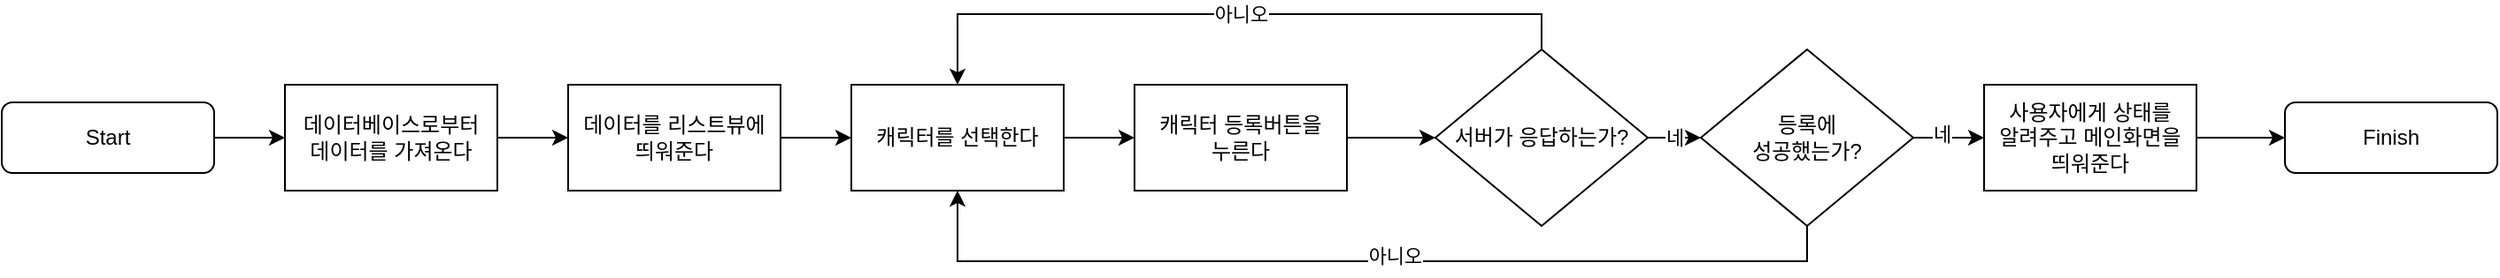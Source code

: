 <mxfile version="15.9.6" type="device"><diagram id="C5RBs43oDa-KdzZeNtuy" name="Page-1"><mxGraphModel dx="1013" dy="610" grid="1" gridSize="10" guides="1" tooltips="1" connect="1" arrows="1" fold="1" page="1" pageScale="1" pageWidth="827" pageHeight="1169" math="0" shadow="0"><root><mxCell id="WIyWlLk6GJQsqaUBKTNV-0"/><mxCell id="WIyWlLk6GJQsqaUBKTNV-1" parent="WIyWlLk6GJQsqaUBKTNV-0"/><mxCell id="lwwBPK2pPkFNokClA7Wx-1" style="edgeStyle=orthogonalEdgeStyle;rounded=0;orthogonalLoop=1;jettySize=auto;html=1;entryX=0;entryY=0.5;entryDx=0;entryDy=0;" edge="1" parent="WIyWlLk6GJQsqaUBKTNV-1" source="WIyWlLk6GJQsqaUBKTNV-3" target="lwwBPK2pPkFNokClA7Wx-0"><mxGeometry relative="1" as="geometry"/></mxCell><mxCell id="WIyWlLk6GJQsqaUBKTNV-3" value="Start" style="rounded=1;whiteSpace=wrap;html=1;fontSize=12;glass=0;strokeWidth=1;shadow=0;" parent="WIyWlLk6GJQsqaUBKTNV-1" vertex="1"><mxGeometry x="40" y="80" width="120" height="40" as="geometry"/></mxCell><mxCell id="lwwBPK2pPkFNokClA7Wx-3" value="" style="edgeStyle=orthogonalEdgeStyle;rounded=0;orthogonalLoop=1;jettySize=auto;html=1;exitX=1;exitY=0.5;exitDx=0;exitDy=0;" edge="1" parent="WIyWlLk6GJQsqaUBKTNV-1" source="lwwBPK2pPkFNokClA7Wx-0" target="lwwBPK2pPkFNokClA7Wx-2"><mxGeometry relative="1" as="geometry"/></mxCell><mxCell id="lwwBPK2pPkFNokClA7Wx-0" value="데이터베이스로부터&lt;br&gt;데이터를 가져온다" style="rounded=0;whiteSpace=wrap;html=1;" vertex="1" parent="WIyWlLk6GJQsqaUBKTNV-1"><mxGeometry x="200" y="70" width="120" height="60" as="geometry"/></mxCell><mxCell id="lwwBPK2pPkFNokClA7Wx-25" style="edgeStyle=orthogonalEdgeStyle;rounded=0;orthogonalLoop=1;jettySize=auto;html=1;" edge="1" parent="WIyWlLk6GJQsqaUBKTNV-1" source="lwwBPK2pPkFNokClA7Wx-2" target="lwwBPK2pPkFNokClA7Wx-4"><mxGeometry relative="1" as="geometry"/></mxCell><mxCell id="lwwBPK2pPkFNokClA7Wx-2" value="데이터를 리스트뷰에&lt;br&gt;띄워준다" style="whiteSpace=wrap;html=1;rounded=0;" vertex="1" parent="WIyWlLk6GJQsqaUBKTNV-1"><mxGeometry x="360" y="70" width="120" height="60" as="geometry"/></mxCell><mxCell id="lwwBPK2pPkFNokClA7Wx-26" style="edgeStyle=orthogonalEdgeStyle;rounded=0;orthogonalLoop=1;jettySize=auto;html=1;entryX=0;entryY=0.5;entryDx=0;entryDy=0;" edge="1" parent="WIyWlLk6GJQsqaUBKTNV-1" source="lwwBPK2pPkFNokClA7Wx-4" target="lwwBPK2pPkFNokClA7Wx-6"><mxGeometry relative="1" as="geometry"/></mxCell><mxCell id="lwwBPK2pPkFNokClA7Wx-4" value="캐릭터를 선택한다" style="whiteSpace=wrap;html=1;rounded=0;" vertex="1" parent="WIyWlLk6GJQsqaUBKTNV-1"><mxGeometry x="520" y="70" width="120" height="60" as="geometry"/></mxCell><mxCell id="lwwBPK2pPkFNokClA7Wx-27" style="edgeStyle=orthogonalEdgeStyle;rounded=0;orthogonalLoop=1;jettySize=auto;html=1;" edge="1" parent="WIyWlLk6GJQsqaUBKTNV-1" source="lwwBPK2pPkFNokClA7Wx-6" target="lwwBPK2pPkFNokClA7Wx-8"><mxGeometry relative="1" as="geometry"/></mxCell><mxCell id="lwwBPK2pPkFNokClA7Wx-6" value="캐릭터 등록버튼을&lt;br&gt;누른다" style="whiteSpace=wrap;html=1;rounded=0;" vertex="1" parent="WIyWlLk6GJQsqaUBKTNV-1"><mxGeometry x="680" y="70" width="120" height="60" as="geometry"/></mxCell><mxCell id="lwwBPK2pPkFNokClA7Wx-28" style="edgeStyle=orthogonalEdgeStyle;rounded=0;orthogonalLoop=1;jettySize=auto;html=1;entryX=0.5;entryY=0;entryDx=0;entryDy=0;" edge="1" parent="WIyWlLk6GJQsqaUBKTNV-1" source="lwwBPK2pPkFNokClA7Wx-8" target="lwwBPK2pPkFNokClA7Wx-4"><mxGeometry relative="1" as="geometry"><Array as="points"><mxPoint x="910" y="30"/><mxPoint x="580" y="30"/></Array></mxGeometry></mxCell><mxCell id="lwwBPK2pPkFNokClA7Wx-29" value="아니오" style="edgeLabel;html=1;align=center;verticalAlign=middle;resizable=0;points=[];" vertex="1" connectable="0" parent="lwwBPK2pPkFNokClA7Wx-28"><mxGeometry x="0.159" y="-4" relative="1" as="geometry"><mxPoint x="36" y="4" as="offset"/></mxGeometry></mxCell><mxCell id="lwwBPK2pPkFNokClA7Wx-30" style="edgeStyle=orthogonalEdgeStyle;rounded=0;orthogonalLoop=1;jettySize=auto;html=1;" edge="1" parent="WIyWlLk6GJQsqaUBKTNV-1" source="lwwBPK2pPkFNokClA7Wx-8" target="lwwBPK2pPkFNokClA7Wx-12"><mxGeometry relative="1" as="geometry"/></mxCell><mxCell id="lwwBPK2pPkFNokClA7Wx-31" value="네" style="edgeLabel;html=1;align=center;verticalAlign=middle;resizable=0;points=[];" vertex="1" connectable="0" parent="lwwBPK2pPkFNokClA7Wx-30"><mxGeometry x="0.4" y="4" relative="1" as="geometry"><mxPoint y="4" as="offset"/></mxGeometry></mxCell><mxCell id="lwwBPK2pPkFNokClA7Wx-8" value="서버가 응답하는가?" style="rhombus;whiteSpace=wrap;html=1;rounded=0;" vertex="1" parent="WIyWlLk6GJQsqaUBKTNV-1"><mxGeometry x="850" y="50" width="120" height="100" as="geometry"/></mxCell><mxCell id="lwwBPK2pPkFNokClA7Wx-32" style="edgeStyle=orthogonalEdgeStyle;rounded=0;orthogonalLoop=1;jettySize=auto;html=1;entryX=0.5;entryY=1;entryDx=0;entryDy=0;" edge="1" parent="WIyWlLk6GJQsqaUBKTNV-1" source="lwwBPK2pPkFNokClA7Wx-12" target="lwwBPK2pPkFNokClA7Wx-4"><mxGeometry relative="1" as="geometry"><Array as="points"><mxPoint x="1060" y="170"/><mxPoint x="580" y="170"/></Array></mxGeometry></mxCell><mxCell id="lwwBPK2pPkFNokClA7Wx-33" value="아니오" style="edgeLabel;html=1;align=center;verticalAlign=middle;resizable=0;points=[];" vertex="1" connectable="0" parent="lwwBPK2pPkFNokClA7Wx-32"><mxGeometry x="0.033" y="-3" relative="1" as="geometry"><mxPoint x="26" as="offset"/></mxGeometry></mxCell><mxCell id="lwwBPK2pPkFNokClA7Wx-34" style="edgeStyle=orthogonalEdgeStyle;rounded=0;orthogonalLoop=1;jettySize=auto;html=1;" edge="1" parent="WIyWlLk6GJQsqaUBKTNV-1" source="lwwBPK2pPkFNokClA7Wx-12" target="lwwBPK2pPkFNokClA7Wx-19"><mxGeometry relative="1" as="geometry"/></mxCell><mxCell id="lwwBPK2pPkFNokClA7Wx-35" value="네" style="edgeLabel;html=1;align=center;verticalAlign=middle;resizable=0;points=[];" vertex="1" connectable="0" parent="lwwBPK2pPkFNokClA7Wx-34"><mxGeometry x="-0.2" y="2" relative="1" as="geometry"><mxPoint as="offset"/></mxGeometry></mxCell><mxCell id="lwwBPK2pPkFNokClA7Wx-12" value="등록에&lt;br&gt;성공했는가?" style="rhombus;whiteSpace=wrap;html=1;rounded=0;" vertex="1" parent="WIyWlLk6GJQsqaUBKTNV-1"><mxGeometry x="1000" y="50" width="120" height="100" as="geometry"/></mxCell><mxCell id="lwwBPK2pPkFNokClA7Wx-23" style="edgeStyle=orthogonalEdgeStyle;rounded=0;orthogonalLoop=1;jettySize=auto;html=1;" edge="1" parent="WIyWlLk6GJQsqaUBKTNV-1" source="lwwBPK2pPkFNokClA7Wx-19" target="lwwBPK2pPkFNokClA7Wx-22"><mxGeometry relative="1" as="geometry"/></mxCell><mxCell id="lwwBPK2pPkFNokClA7Wx-19" value="사용자에게 상태를&lt;br&gt;알려주고 메인화면을&lt;br&gt;띄워준다" style="whiteSpace=wrap;html=1;rounded=0;" vertex="1" parent="WIyWlLk6GJQsqaUBKTNV-1"><mxGeometry x="1160" y="70" width="120" height="60" as="geometry"/></mxCell><mxCell id="lwwBPK2pPkFNokClA7Wx-22" value="Finish" style="rounded=1;whiteSpace=wrap;html=1;fontSize=12;glass=0;strokeWidth=1;shadow=0;" vertex="1" parent="WIyWlLk6GJQsqaUBKTNV-1"><mxGeometry x="1330" y="80" width="120" height="40" as="geometry"/></mxCell></root></mxGraphModel></diagram></mxfile>